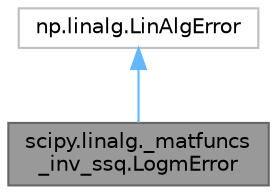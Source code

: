 digraph "scipy.linalg._matfuncs_inv_ssq.LogmError"
{
 // LATEX_PDF_SIZE
  bgcolor="transparent";
  edge [fontname=Helvetica,fontsize=10,labelfontname=Helvetica,labelfontsize=10];
  node [fontname=Helvetica,fontsize=10,shape=box,height=0.2,width=0.4];
  Node1 [id="Node000001",label="scipy.linalg._matfuncs\l_inv_ssq.LogmError",height=0.2,width=0.4,color="gray40", fillcolor="grey60", style="filled", fontcolor="black",tooltip=" "];
  Node2 -> Node1 [id="edge1_Node000001_Node000002",dir="back",color="steelblue1",style="solid",tooltip=" "];
  Node2 [id="Node000002",label="np.linalg.LinAlgError",height=0.2,width=0.4,color="grey75", fillcolor="white", style="filled",URL="$d2/df4/classnp_1_1linalg_1_1LinAlgError.html",tooltip=" "];
}
